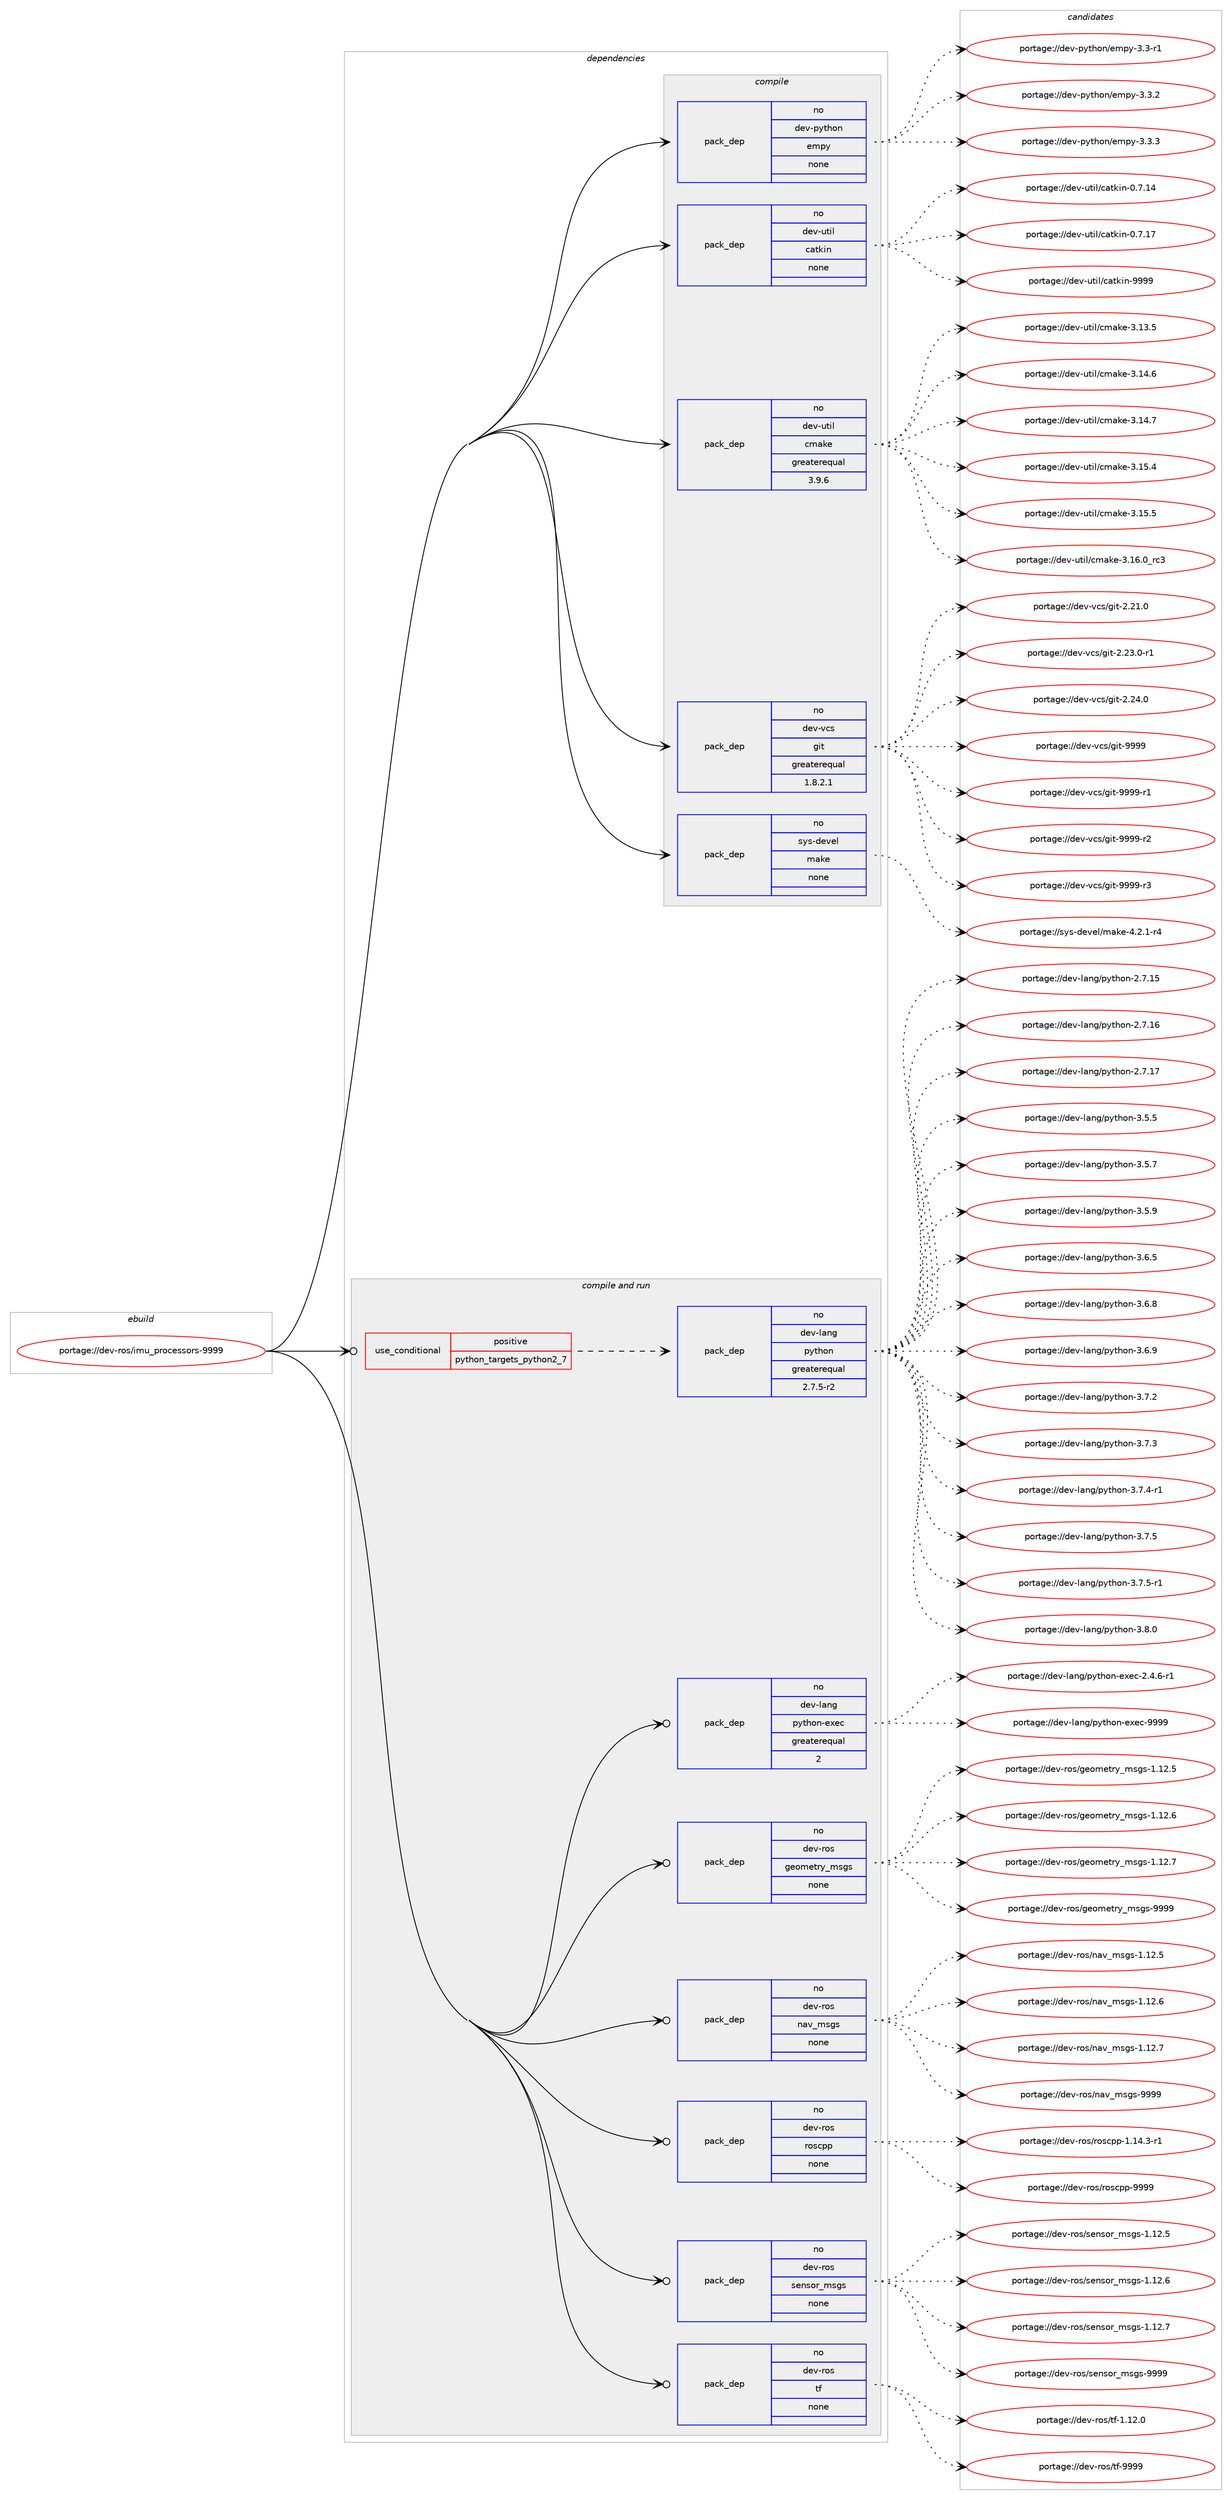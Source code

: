 digraph prolog {

# *************
# Graph options
# *************

newrank=true;
concentrate=true;
compound=true;
graph [rankdir=LR,fontname=Helvetica,fontsize=10,ranksep=1.5];#, ranksep=2.5, nodesep=0.2];
edge  [arrowhead=vee];
node  [fontname=Helvetica,fontsize=10];

# **********
# The ebuild
# **********

subgraph cluster_leftcol {
color=gray;
rank=same;
label=<<i>ebuild</i>>;
id [label="portage://dev-ros/imu_processors-9999", color=red, width=4, href="../dev-ros/imu_processors-9999.svg"];
}

# ****************
# The dependencies
# ****************

subgraph cluster_midcol {
color=gray;
label=<<i>dependencies</i>>;
subgraph cluster_compile {
fillcolor="#eeeeee";
style=filled;
label=<<i>compile</i>>;
subgraph pack143269 {
dependency189567 [label=<<TABLE BORDER="0" CELLBORDER="1" CELLSPACING="0" CELLPADDING="4" WIDTH="220"><TR><TD ROWSPAN="6" CELLPADDING="30">pack_dep</TD></TR><TR><TD WIDTH="110">no</TD></TR><TR><TD>dev-python</TD></TR><TR><TD>empy</TD></TR><TR><TD>none</TD></TR><TR><TD></TD></TR></TABLE>>, shape=none, color=blue];
}
id:e -> dependency189567:w [weight=20,style="solid",arrowhead="vee"];
subgraph pack143270 {
dependency189568 [label=<<TABLE BORDER="0" CELLBORDER="1" CELLSPACING="0" CELLPADDING="4" WIDTH="220"><TR><TD ROWSPAN="6" CELLPADDING="30">pack_dep</TD></TR><TR><TD WIDTH="110">no</TD></TR><TR><TD>dev-util</TD></TR><TR><TD>catkin</TD></TR><TR><TD>none</TD></TR><TR><TD></TD></TR></TABLE>>, shape=none, color=blue];
}
id:e -> dependency189568:w [weight=20,style="solid",arrowhead="vee"];
subgraph pack143271 {
dependency189569 [label=<<TABLE BORDER="0" CELLBORDER="1" CELLSPACING="0" CELLPADDING="4" WIDTH="220"><TR><TD ROWSPAN="6" CELLPADDING="30">pack_dep</TD></TR><TR><TD WIDTH="110">no</TD></TR><TR><TD>dev-util</TD></TR><TR><TD>cmake</TD></TR><TR><TD>greaterequal</TD></TR><TR><TD>3.9.6</TD></TR></TABLE>>, shape=none, color=blue];
}
id:e -> dependency189569:w [weight=20,style="solid",arrowhead="vee"];
subgraph pack143272 {
dependency189570 [label=<<TABLE BORDER="0" CELLBORDER="1" CELLSPACING="0" CELLPADDING="4" WIDTH="220"><TR><TD ROWSPAN="6" CELLPADDING="30">pack_dep</TD></TR><TR><TD WIDTH="110">no</TD></TR><TR><TD>dev-vcs</TD></TR><TR><TD>git</TD></TR><TR><TD>greaterequal</TD></TR><TR><TD>1.8.2.1</TD></TR></TABLE>>, shape=none, color=blue];
}
id:e -> dependency189570:w [weight=20,style="solid",arrowhead="vee"];
subgraph pack143273 {
dependency189571 [label=<<TABLE BORDER="0" CELLBORDER="1" CELLSPACING="0" CELLPADDING="4" WIDTH="220"><TR><TD ROWSPAN="6" CELLPADDING="30">pack_dep</TD></TR><TR><TD WIDTH="110">no</TD></TR><TR><TD>sys-devel</TD></TR><TR><TD>make</TD></TR><TR><TD>none</TD></TR><TR><TD></TD></TR></TABLE>>, shape=none, color=blue];
}
id:e -> dependency189571:w [weight=20,style="solid",arrowhead="vee"];
}
subgraph cluster_compileandrun {
fillcolor="#eeeeee";
style=filled;
label=<<i>compile and run</i>>;
subgraph cond42872 {
dependency189572 [label=<<TABLE BORDER="0" CELLBORDER="1" CELLSPACING="0" CELLPADDING="4"><TR><TD ROWSPAN="3" CELLPADDING="10">use_conditional</TD></TR><TR><TD>positive</TD></TR><TR><TD>python_targets_python2_7</TD></TR></TABLE>>, shape=none, color=red];
subgraph pack143274 {
dependency189573 [label=<<TABLE BORDER="0" CELLBORDER="1" CELLSPACING="0" CELLPADDING="4" WIDTH="220"><TR><TD ROWSPAN="6" CELLPADDING="30">pack_dep</TD></TR><TR><TD WIDTH="110">no</TD></TR><TR><TD>dev-lang</TD></TR><TR><TD>python</TD></TR><TR><TD>greaterequal</TD></TR><TR><TD>2.7.5-r2</TD></TR></TABLE>>, shape=none, color=blue];
}
dependency189572:e -> dependency189573:w [weight=20,style="dashed",arrowhead="vee"];
}
id:e -> dependency189572:w [weight=20,style="solid",arrowhead="odotvee"];
subgraph pack143275 {
dependency189574 [label=<<TABLE BORDER="0" CELLBORDER="1" CELLSPACING="0" CELLPADDING="4" WIDTH="220"><TR><TD ROWSPAN="6" CELLPADDING="30">pack_dep</TD></TR><TR><TD WIDTH="110">no</TD></TR><TR><TD>dev-lang</TD></TR><TR><TD>python-exec</TD></TR><TR><TD>greaterequal</TD></TR><TR><TD>2</TD></TR></TABLE>>, shape=none, color=blue];
}
id:e -> dependency189574:w [weight=20,style="solid",arrowhead="odotvee"];
subgraph pack143276 {
dependency189575 [label=<<TABLE BORDER="0" CELLBORDER="1" CELLSPACING="0" CELLPADDING="4" WIDTH="220"><TR><TD ROWSPAN="6" CELLPADDING="30">pack_dep</TD></TR><TR><TD WIDTH="110">no</TD></TR><TR><TD>dev-ros</TD></TR><TR><TD>geometry_msgs</TD></TR><TR><TD>none</TD></TR><TR><TD></TD></TR></TABLE>>, shape=none, color=blue];
}
id:e -> dependency189575:w [weight=20,style="solid",arrowhead="odotvee"];
subgraph pack143277 {
dependency189576 [label=<<TABLE BORDER="0" CELLBORDER="1" CELLSPACING="0" CELLPADDING="4" WIDTH="220"><TR><TD ROWSPAN="6" CELLPADDING="30">pack_dep</TD></TR><TR><TD WIDTH="110">no</TD></TR><TR><TD>dev-ros</TD></TR><TR><TD>nav_msgs</TD></TR><TR><TD>none</TD></TR><TR><TD></TD></TR></TABLE>>, shape=none, color=blue];
}
id:e -> dependency189576:w [weight=20,style="solid",arrowhead="odotvee"];
subgraph pack143278 {
dependency189577 [label=<<TABLE BORDER="0" CELLBORDER="1" CELLSPACING="0" CELLPADDING="4" WIDTH="220"><TR><TD ROWSPAN="6" CELLPADDING="30">pack_dep</TD></TR><TR><TD WIDTH="110">no</TD></TR><TR><TD>dev-ros</TD></TR><TR><TD>roscpp</TD></TR><TR><TD>none</TD></TR><TR><TD></TD></TR></TABLE>>, shape=none, color=blue];
}
id:e -> dependency189577:w [weight=20,style="solid",arrowhead="odotvee"];
subgraph pack143279 {
dependency189578 [label=<<TABLE BORDER="0" CELLBORDER="1" CELLSPACING="0" CELLPADDING="4" WIDTH="220"><TR><TD ROWSPAN="6" CELLPADDING="30">pack_dep</TD></TR><TR><TD WIDTH="110">no</TD></TR><TR><TD>dev-ros</TD></TR><TR><TD>sensor_msgs</TD></TR><TR><TD>none</TD></TR><TR><TD></TD></TR></TABLE>>, shape=none, color=blue];
}
id:e -> dependency189578:w [weight=20,style="solid",arrowhead="odotvee"];
subgraph pack143280 {
dependency189579 [label=<<TABLE BORDER="0" CELLBORDER="1" CELLSPACING="0" CELLPADDING="4" WIDTH="220"><TR><TD ROWSPAN="6" CELLPADDING="30">pack_dep</TD></TR><TR><TD WIDTH="110">no</TD></TR><TR><TD>dev-ros</TD></TR><TR><TD>tf</TD></TR><TR><TD>none</TD></TR><TR><TD></TD></TR></TABLE>>, shape=none, color=blue];
}
id:e -> dependency189579:w [weight=20,style="solid",arrowhead="odotvee"];
}
subgraph cluster_run {
fillcolor="#eeeeee";
style=filled;
label=<<i>run</i>>;
}
}

# **************
# The candidates
# **************

subgraph cluster_choices {
rank=same;
color=gray;
label=<<i>candidates</i>>;

subgraph choice143269 {
color=black;
nodesep=1;
choiceportage1001011184511212111610411111047101109112121455146514511449 [label="portage://dev-python/empy-3.3-r1", color=red, width=4,href="../dev-python/empy-3.3-r1.svg"];
choiceportage1001011184511212111610411111047101109112121455146514650 [label="portage://dev-python/empy-3.3.2", color=red, width=4,href="../dev-python/empy-3.3.2.svg"];
choiceportage1001011184511212111610411111047101109112121455146514651 [label="portage://dev-python/empy-3.3.3", color=red, width=4,href="../dev-python/empy-3.3.3.svg"];
dependency189567:e -> choiceportage1001011184511212111610411111047101109112121455146514511449:w [style=dotted,weight="100"];
dependency189567:e -> choiceportage1001011184511212111610411111047101109112121455146514650:w [style=dotted,weight="100"];
dependency189567:e -> choiceportage1001011184511212111610411111047101109112121455146514651:w [style=dotted,weight="100"];
}
subgraph choice143270 {
color=black;
nodesep=1;
choiceportage1001011184511711610510847999711610710511045484655464952 [label="portage://dev-util/catkin-0.7.14", color=red, width=4,href="../dev-util/catkin-0.7.14.svg"];
choiceportage1001011184511711610510847999711610710511045484655464955 [label="portage://dev-util/catkin-0.7.17", color=red, width=4,href="../dev-util/catkin-0.7.17.svg"];
choiceportage100101118451171161051084799971161071051104557575757 [label="portage://dev-util/catkin-9999", color=red, width=4,href="../dev-util/catkin-9999.svg"];
dependency189568:e -> choiceportage1001011184511711610510847999711610710511045484655464952:w [style=dotted,weight="100"];
dependency189568:e -> choiceportage1001011184511711610510847999711610710511045484655464955:w [style=dotted,weight="100"];
dependency189568:e -> choiceportage100101118451171161051084799971161071051104557575757:w [style=dotted,weight="100"];
}
subgraph choice143271 {
color=black;
nodesep=1;
choiceportage1001011184511711610510847991099710710145514649514653 [label="portage://dev-util/cmake-3.13.5", color=red, width=4,href="../dev-util/cmake-3.13.5.svg"];
choiceportage1001011184511711610510847991099710710145514649524654 [label="portage://dev-util/cmake-3.14.6", color=red, width=4,href="../dev-util/cmake-3.14.6.svg"];
choiceportage1001011184511711610510847991099710710145514649524655 [label="portage://dev-util/cmake-3.14.7", color=red, width=4,href="../dev-util/cmake-3.14.7.svg"];
choiceportage1001011184511711610510847991099710710145514649534652 [label="portage://dev-util/cmake-3.15.4", color=red, width=4,href="../dev-util/cmake-3.15.4.svg"];
choiceportage1001011184511711610510847991099710710145514649534653 [label="portage://dev-util/cmake-3.15.5", color=red, width=4,href="../dev-util/cmake-3.15.5.svg"];
choiceportage1001011184511711610510847991099710710145514649544648951149951 [label="portage://dev-util/cmake-3.16.0_rc3", color=red, width=4,href="../dev-util/cmake-3.16.0_rc3.svg"];
dependency189569:e -> choiceportage1001011184511711610510847991099710710145514649514653:w [style=dotted,weight="100"];
dependency189569:e -> choiceportage1001011184511711610510847991099710710145514649524654:w [style=dotted,weight="100"];
dependency189569:e -> choiceportage1001011184511711610510847991099710710145514649524655:w [style=dotted,weight="100"];
dependency189569:e -> choiceportage1001011184511711610510847991099710710145514649534652:w [style=dotted,weight="100"];
dependency189569:e -> choiceportage1001011184511711610510847991099710710145514649534653:w [style=dotted,weight="100"];
dependency189569:e -> choiceportage1001011184511711610510847991099710710145514649544648951149951:w [style=dotted,weight="100"];
}
subgraph choice143272 {
color=black;
nodesep=1;
choiceportage10010111845118991154710310511645504650494648 [label="portage://dev-vcs/git-2.21.0", color=red, width=4,href="../dev-vcs/git-2.21.0.svg"];
choiceportage100101118451189911547103105116455046505146484511449 [label="portage://dev-vcs/git-2.23.0-r1", color=red, width=4,href="../dev-vcs/git-2.23.0-r1.svg"];
choiceportage10010111845118991154710310511645504650524648 [label="portage://dev-vcs/git-2.24.0", color=red, width=4,href="../dev-vcs/git-2.24.0.svg"];
choiceportage1001011184511899115471031051164557575757 [label="portage://dev-vcs/git-9999", color=red, width=4,href="../dev-vcs/git-9999.svg"];
choiceportage10010111845118991154710310511645575757574511449 [label="portage://dev-vcs/git-9999-r1", color=red, width=4,href="../dev-vcs/git-9999-r1.svg"];
choiceportage10010111845118991154710310511645575757574511450 [label="portage://dev-vcs/git-9999-r2", color=red, width=4,href="../dev-vcs/git-9999-r2.svg"];
choiceportage10010111845118991154710310511645575757574511451 [label="portage://dev-vcs/git-9999-r3", color=red, width=4,href="../dev-vcs/git-9999-r3.svg"];
dependency189570:e -> choiceportage10010111845118991154710310511645504650494648:w [style=dotted,weight="100"];
dependency189570:e -> choiceportage100101118451189911547103105116455046505146484511449:w [style=dotted,weight="100"];
dependency189570:e -> choiceportage10010111845118991154710310511645504650524648:w [style=dotted,weight="100"];
dependency189570:e -> choiceportage1001011184511899115471031051164557575757:w [style=dotted,weight="100"];
dependency189570:e -> choiceportage10010111845118991154710310511645575757574511449:w [style=dotted,weight="100"];
dependency189570:e -> choiceportage10010111845118991154710310511645575757574511450:w [style=dotted,weight="100"];
dependency189570:e -> choiceportage10010111845118991154710310511645575757574511451:w [style=dotted,weight="100"];
}
subgraph choice143273 {
color=black;
nodesep=1;
choiceportage1151211154510010111810110847109971071014552465046494511452 [label="portage://sys-devel/make-4.2.1-r4", color=red, width=4,href="../sys-devel/make-4.2.1-r4.svg"];
dependency189571:e -> choiceportage1151211154510010111810110847109971071014552465046494511452:w [style=dotted,weight="100"];
}
subgraph choice143274 {
color=black;
nodesep=1;
choiceportage10010111845108971101034711212111610411111045504655464953 [label="portage://dev-lang/python-2.7.15", color=red, width=4,href="../dev-lang/python-2.7.15.svg"];
choiceportage10010111845108971101034711212111610411111045504655464954 [label="portage://dev-lang/python-2.7.16", color=red, width=4,href="../dev-lang/python-2.7.16.svg"];
choiceportage10010111845108971101034711212111610411111045504655464955 [label="portage://dev-lang/python-2.7.17", color=red, width=4,href="../dev-lang/python-2.7.17.svg"];
choiceportage100101118451089711010347112121116104111110455146534653 [label="portage://dev-lang/python-3.5.5", color=red, width=4,href="../dev-lang/python-3.5.5.svg"];
choiceportage100101118451089711010347112121116104111110455146534655 [label="portage://dev-lang/python-3.5.7", color=red, width=4,href="../dev-lang/python-3.5.7.svg"];
choiceportage100101118451089711010347112121116104111110455146534657 [label="portage://dev-lang/python-3.5.9", color=red, width=4,href="../dev-lang/python-3.5.9.svg"];
choiceportage100101118451089711010347112121116104111110455146544653 [label="portage://dev-lang/python-3.6.5", color=red, width=4,href="../dev-lang/python-3.6.5.svg"];
choiceportage100101118451089711010347112121116104111110455146544656 [label="portage://dev-lang/python-3.6.8", color=red, width=4,href="../dev-lang/python-3.6.8.svg"];
choiceportage100101118451089711010347112121116104111110455146544657 [label="portage://dev-lang/python-3.6.9", color=red, width=4,href="../dev-lang/python-3.6.9.svg"];
choiceportage100101118451089711010347112121116104111110455146554650 [label="portage://dev-lang/python-3.7.2", color=red, width=4,href="../dev-lang/python-3.7.2.svg"];
choiceportage100101118451089711010347112121116104111110455146554651 [label="portage://dev-lang/python-3.7.3", color=red, width=4,href="../dev-lang/python-3.7.3.svg"];
choiceportage1001011184510897110103471121211161041111104551465546524511449 [label="portage://dev-lang/python-3.7.4-r1", color=red, width=4,href="../dev-lang/python-3.7.4-r1.svg"];
choiceportage100101118451089711010347112121116104111110455146554653 [label="portage://dev-lang/python-3.7.5", color=red, width=4,href="../dev-lang/python-3.7.5.svg"];
choiceportage1001011184510897110103471121211161041111104551465546534511449 [label="portage://dev-lang/python-3.7.5-r1", color=red, width=4,href="../dev-lang/python-3.7.5-r1.svg"];
choiceportage100101118451089711010347112121116104111110455146564648 [label="portage://dev-lang/python-3.8.0", color=red, width=4,href="../dev-lang/python-3.8.0.svg"];
dependency189573:e -> choiceportage10010111845108971101034711212111610411111045504655464953:w [style=dotted,weight="100"];
dependency189573:e -> choiceportage10010111845108971101034711212111610411111045504655464954:w [style=dotted,weight="100"];
dependency189573:e -> choiceportage10010111845108971101034711212111610411111045504655464955:w [style=dotted,weight="100"];
dependency189573:e -> choiceportage100101118451089711010347112121116104111110455146534653:w [style=dotted,weight="100"];
dependency189573:e -> choiceportage100101118451089711010347112121116104111110455146534655:w [style=dotted,weight="100"];
dependency189573:e -> choiceportage100101118451089711010347112121116104111110455146534657:w [style=dotted,weight="100"];
dependency189573:e -> choiceportage100101118451089711010347112121116104111110455146544653:w [style=dotted,weight="100"];
dependency189573:e -> choiceportage100101118451089711010347112121116104111110455146544656:w [style=dotted,weight="100"];
dependency189573:e -> choiceportage100101118451089711010347112121116104111110455146544657:w [style=dotted,weight="100"];
dependency189573:e -> choiceportage100101118451089711010347112121116104111110455146554650:w [style=dotted,weight="100"];
dependency189573:e -> choiceportage100101118451089711010347112121116104111110455146554651:w [style=dotted,weight="100"];
dependency189573:e -> choiceportage1001011184510897110103471121211161041111104551465546524511449:w [style=dotted,weight="100"];
dependency189573:e -> choiceportage100101118451089711010347112121116104111110455146554653:w [style=dotted,weight="100"];
dependency189573:e -> choiceportage1001011184510897110103471121211161041111104551465546534511449:w [style=dotted,weight="100"];
dependency189573:e -> choiceportage100101118451089711010347112121116104111110455146564648:w [style=dotted,weight="100"];
}
subgraph choice143275 {
color=black;
nodesep=1;
choiceportage10010111845108971101034711212111610411111045101120101994550465246544511449 [label="portage://dev-lang/python-exec-2.4.6-r1", color=red, width=4,href="../dev-lang/python-exec-2.4.6-r1.svg"];
choiceportage10010111845108971101034711212111610411111045101120101994557575757 [label="portage://dev-lang/python-exec-9999", color=red, width=4,href="../dev-lang/python-exec-9999.svg"];
dependency189574:e -> choiceportage10010111845108971101034711212111610411111045101120101994550465246544511449:w [style=dotted,weight="100"];
dependency189574:e -> choiceportage10010111845108971101034711212111610411111045101120101994557575757:w [style=dotted,weight="100"];
}
subgraph choice143276 {
color=black;
nodesep=1;
choiceportage10010111845114111115471031011111091011161141219510911510311545494649504653 [label="portage://dev-ros/geometry_msgs-1.12.5", color=red, width=4,href="../dev-ros/geometry_msgs-1.12.5.svg"];
choiceportage10010111845114111115471031011111091011161141219510911510311545494649504654 [label="portage://dev-ros/geometry_msgs-1.12.6", color=red, width=4,href="../dev-ros/geometry_msgs-1.12.6.svg"];
choiceportage10010111845114111115471031011111091011161141219510911510311545494649504655 [label="portage://dev-ros/geometry_msgs-1.12.7", color=red, width=4,href="../dev-ros/geometry_msgs-1.12.7.svg"];
choiceportage1001011184511411111547103101111109101116114121951091151031154557575757 [label="portage://dev-ros/geometry_msgs-9999", color=red, width=4,href="../dev-ros/geometry_msgs-9999.svg"];
dependency189575:e -> choiceportage10010111845114111115471031011111091011161141219510911510311545494649504653:w [style=dotted,weight="100"];
dependency189575:e -> choiceportage10010111845114111115471031011111091011161141219510911510311545494649504654:w [style=dotted,weight="100"];
dependency189575:e -> choiceportage10010111845114111115471031011111091011161141219510911510311545494649504655:w [style=dotted,weight="100"];
dependency189575:e -> choiceportage1001011184511411111547103101111109101116114121951091151031154557575757:w [style=dotted,weight="100"];
}
subgraph choice143277 {
color=black;
nodesep=1;
choiceportage1001011184511411111547110971189510911510311545494649504653 [label="portage://dev-ros/nav_msgs-1.12.5", color=red, width=4,href="../dev-ros/nav_msgs-1.12.5.svg"];
choiceportage1001011184511411111547110971189510911510311545494649504654 [label="portage://dev-ros/nav_msgs-1.12.6", color=red, width=4,href="../dev-ros/nav_msgs-1.12.6.svg"];
choiceportage1001011184511411111547110971189510911510311545494649504655 [label="portage://dev-ros/nav_msgs-1.12.7", color=red, width=4,href="../dev-ros/nav_msgs-1.12.7.svg"];
choiceportage100101118451141111154711097118951091151031154557575757 [label="portage://dev-ros/nav_msgs-9999", color=red, width=4,href="../dev-ros/nav_msgs-9999.svg"];
dependency189576:e -> choiceportage1001011184511411111547110971189510911510311545494649504653:w [style=dotted,weight="100"];
dependency189576:e -> choiceportage1001011184511411111547110971189510911510311545494649504654:w [style=dotted,weight="100"];
dependency189576:e -> choiceportage1001011184511411111547110971189510911510311545494649504655:w [style=dotted,weight="100"];
dependency189576:e -> choiceportage100101118451141111154711097118951091151031154557575757:w [style=dotted,weight="100"];
}
subgraph choice143278 {
color=black;
nodesep=1;
choiceportage100101118451141111154711411111599112112454946495246514511449 [label="portage://dev-ros/roscpp-1.14.3-r1", color=red, width=4,href="../dev-ros/roscpp-1.14.3-r1.svg"];
choiceportage1001011184511411111547114111115991121124557575757 [label="portage://dev-ros/roscpp-9999", color=red, width=4,href="../dev-ros/roscpp-9999.svg"];
dependency189577:e -> choiceportage100101118451141111154711411111599112112454946495246514511449:w [style=dotted,weight="100"];
dependency189577:e -> choiceportage1001011184511411111547114111115991121124557575757:w [style=dotted,weight="100"];
}
subgraph choice143279 {
color=black;
nodesep=1;
choiceportage10010111845114111115471151011101151111149510911510311545494649504653 [label="portage://dev-ros/sensor_msgs-1.12.5", color=red, width=4,href="../dev-ros/sensor_msgs-1.12.5.svg"];
choiceportage10010111845114111115471151011101151111149510911510311545494649504654 [label="portage://dev-ros/sensor_msgs-1.12.6", color=red, width=4,href="../dev-ros/sensor_msgs-1.12.6.svg"];
choiceportage10010111845114111115471151011101151111149510911510311545494649504655 [label="portage://dev-ros/sensor_msgs-1.12.7", color=red, width=4,href="../dev-ros/sensor_msgs-1.12.7.svg"];
choiceportage1001011184511411111547115101110115111114951091151031154557575757 [label="portage://dev-ros/sensor_msgs-9999", color=red, width=4,href="../dev-ros/sensor_msgs-9999.svg"];
dependency189578:e -> choiceportage10010111845114111115471151011101151111149510911510311545494649504653:w [style=dotted,weight="100"];
dependency189578:e -> choiceportage10010111845114111115471151011101151111149510911510311545494649504654:w [style=dotted,weight="100"];
dependency189578:e -> choiceportage10010111845114111115471151011101151111149510911510311545494649504655:w [style=dotted,weight="100"];
dependency189578:e -> choiceportage1001011184511411111547115101110115111114951091151031154557575757:w [style=dotted,weight="100"];
}
subgraph choice143280 {
color=black;
nodesep=1;
choiceportage100101118451141111154711610245494649504648 [label="portage://dev-ros/tf-1.12.0", color=red, width=4,href="../dev-ros/tf-1.12.0.svg"];
choiceportage10010111845114111115471161024557575757 [label="portage://dev-ros/tf-9999", color=red, width=4,href="../dev-ros/tf-9999.svg"];
dependency189579:e -> choiceportage100101118451141111154711610245494649504648:w [style=dotted,weight="100"];
dependency189579:e -> choiceportage10010111845114111115471161024557575757:w [style=dotted,weight="100"];
}
}

}
